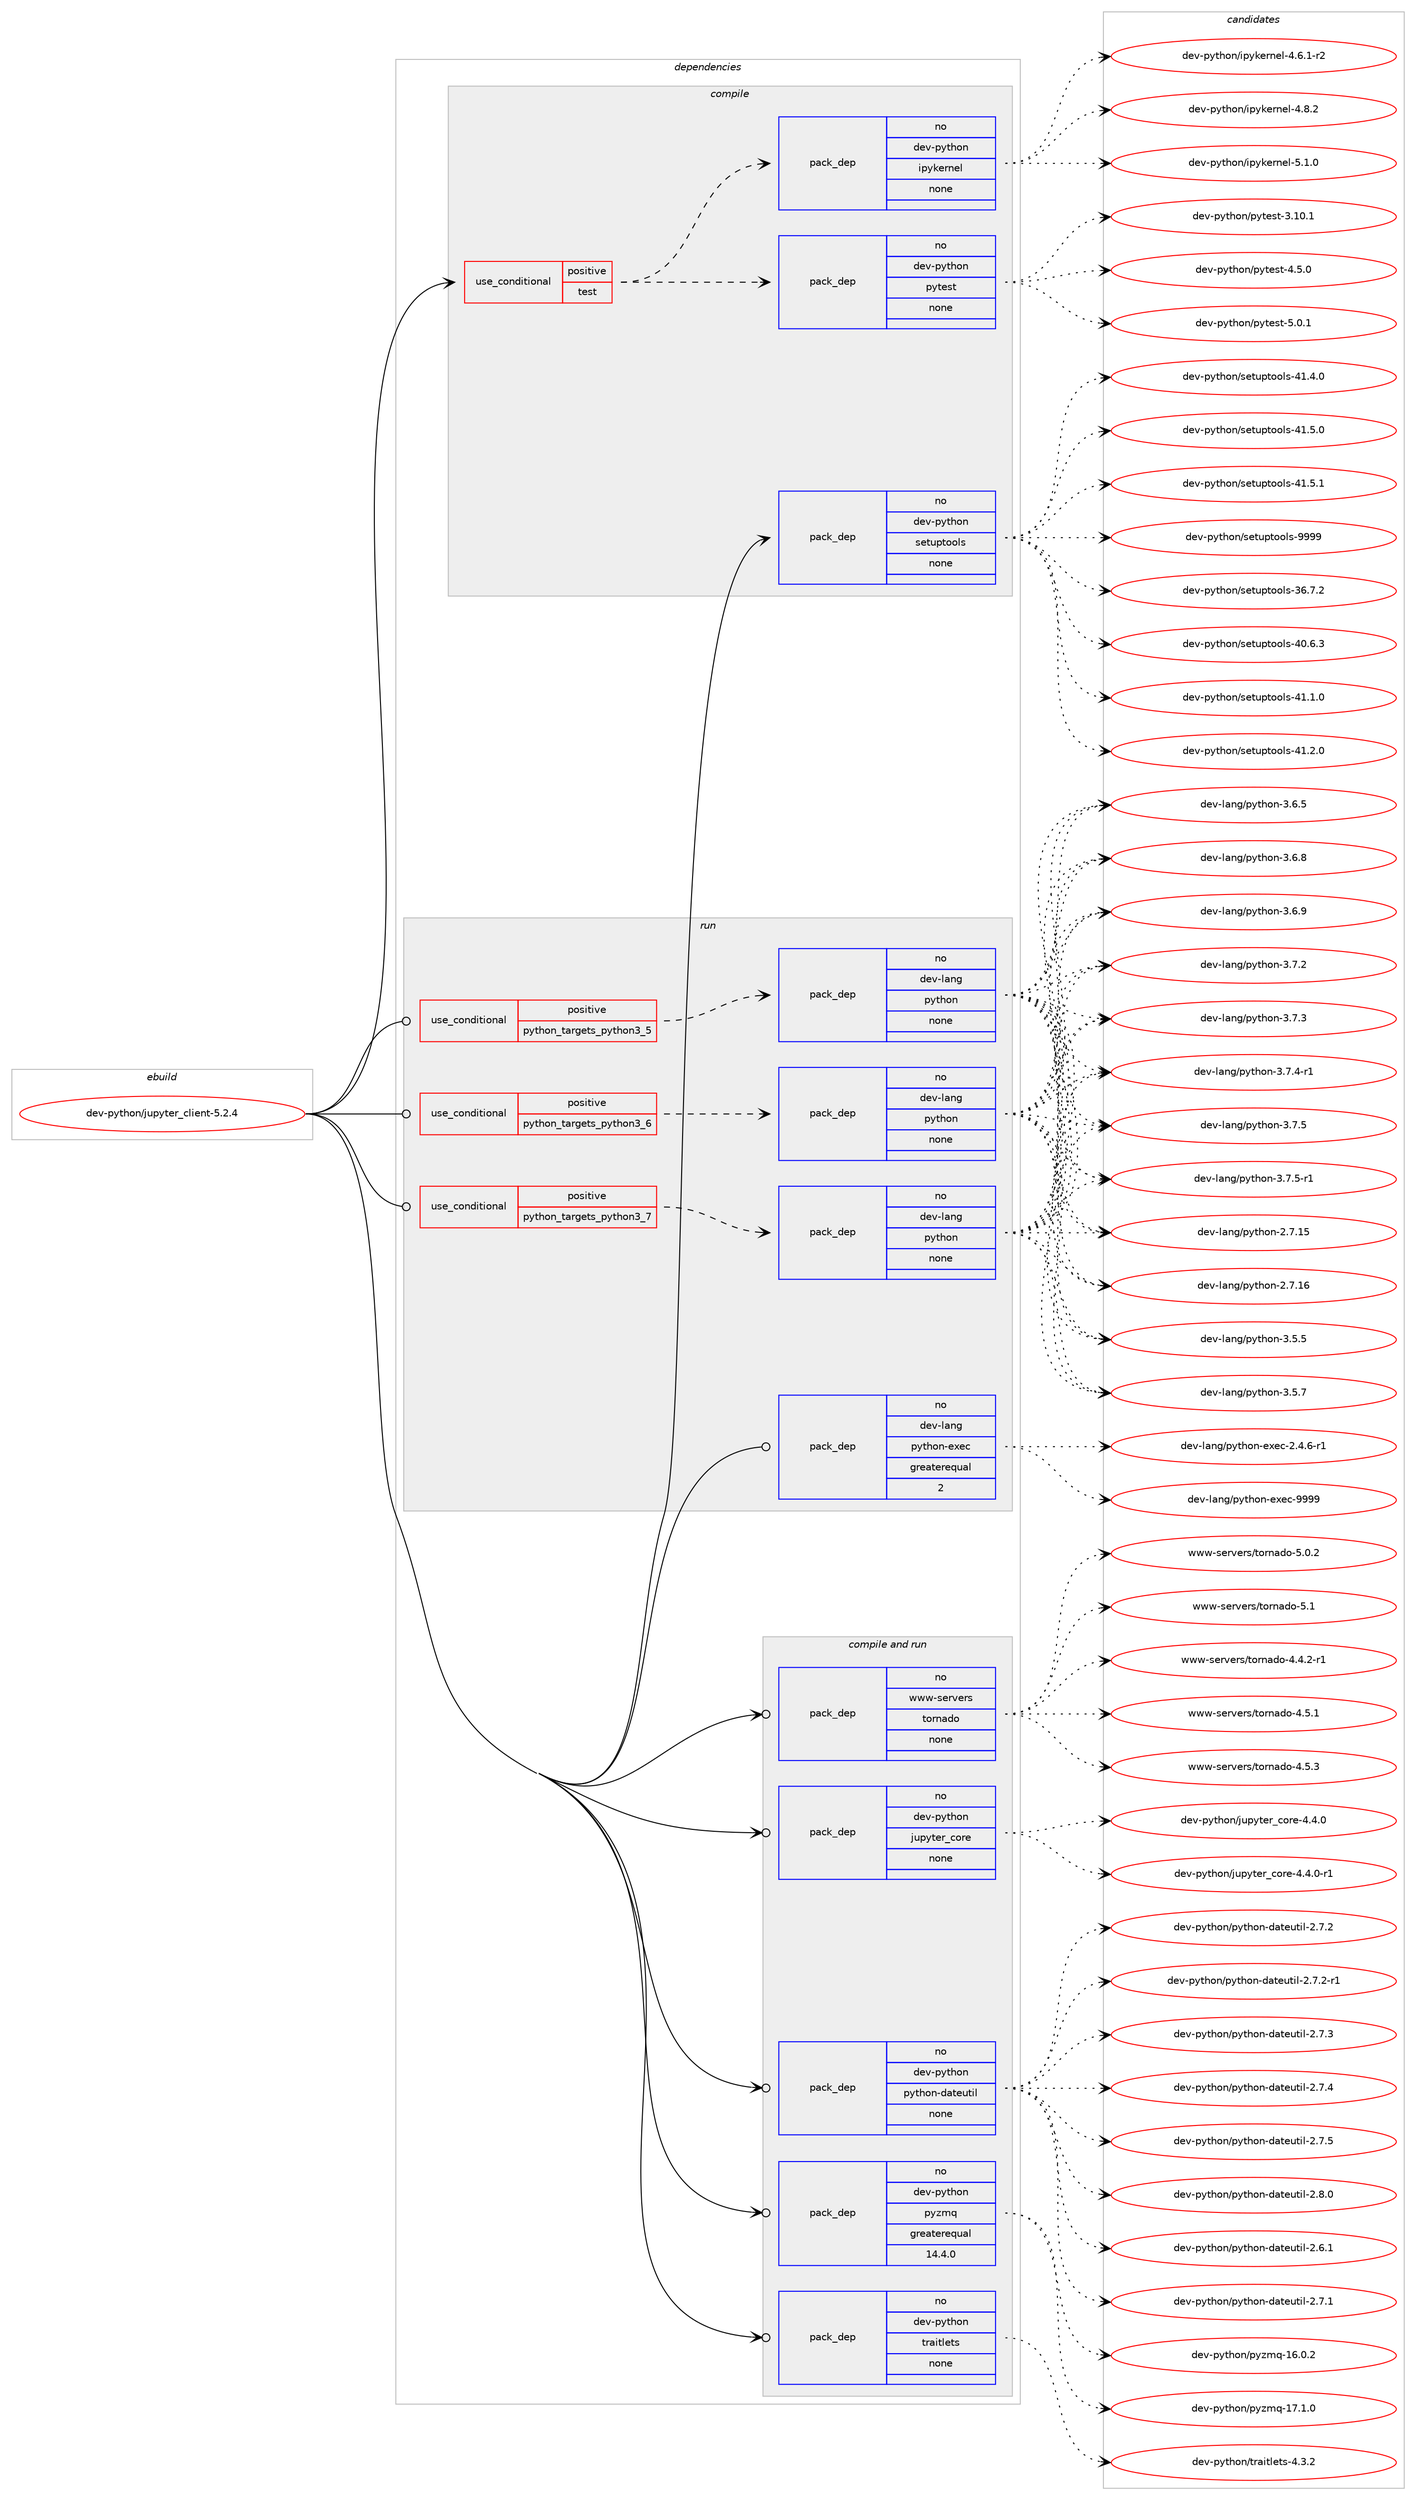 digraph prolog {

# *************
# Graph options
# *************

newrank=true;
concentrate=true;
compound=true;
graph [rankdir=LR,fontname=Helvetica,fontsize=10,ranksep=1.5];#, ranksep=2.5, nodesep=0.2];
edge  [arrowhead=vee];
node  [fontname=Helvetica,fontsize=10];

# **********
# The ebuild
# **********

subgraph cluster_leftcol {
color=gray;
rank=same;
label=<<i>ebuild</i>>;
id [label="dev-python/jupyter_client-5.2.4", color=red, width=4, href="../dev-python/jupyter_client-5.2.4.svg"];
}

# ****************
# The dependencies
# ****************

subgraph cluster_midcol {
color=gray;
label=<<i>dependencies</i>>;
subgraph cluster_compile {
fillcolor="#eeeeee";
style=filled;
label=<<i>compile</i>>;
subgraph cond141649 {
dependency611857 [label=<<TABLE BORDER="0" CELLBORDER="1" CELLSPACING="0" CELLPADDING="4"><TR><TD ROWSPAN="3" CELLPADDING="10">use_conditional</TD></TR><TR><TD>positive</TD></TR><TR><TD>test</TD></TR></TABLE>>, shape=none, color=red];
subgraph pack458405 {
dependency611858 [label=<<TABLE BORDER="0" CELLBORDER="1" CELLSPACING="0" CELLPADDING="4" WIDTH="220"><TR><TD ROWSPAN="6" CELLPADDING="30">pack_dep</TD></TR><TR><TD WIDTH="110">no</TD></TR><TR><TD>dev-python</TD></TR><TR><TD>pytest</TD></TR><TR><TD>none</TD></TR><TR><TD></TD></TR></TABLE>>, shape=none, color=blue];
}
dependency611857:e -> dependency611858:w [weight=20,style="dashed",arrowhead="vee"];
subgraph pack458406 {
dependency611859 [label=<<TABLE BORDER="0" CELLBORDER="1" CELLSPACING="0" CELLPADDING="4" WIDTH="220"><TR><TD ROWSPAN="6" CELLPADDING="30">pack_dep</TD></TR><TR><TD WIDTH="110">no</TD></TR><TR><TD>dev-python</TD></TR><TR><TD>ipykernel</TD></TR><TR><TD>none</TD></TR><TR><TD></TD></TR></TABLE>>, shape=none, color=blue];
}
dependency611857:e -> dependency611859:w [weight=20,style="dashed",arrowhead="vee"];
}
id:e -> dependency611857:w [weight=20,style="solid",arrowhead="vee"];
subgraph pack458407 {
dependency611860 [label=<<TABLE BORDER="0" CELLBORDER="1" CELLSPACING="0" CELLPADDING="4" WIDTH="220"><TR><TD ROWSPAN="6" CELLPADDING="30">pack_dep</TD></TR><TR><TD WIDTH="110">no</TD></TR><TR><TD>dev-python</TD></TR><TR><TD>setuptools</TD></TR><TR><TD>none</TD></TR><TR><TD></TD></TR></TABLE>>, shape=none, color=blue];
}
id:e -> dependency611860:w [weight=20,style="solid",arrowhead="vee"];
}
subgraph cluster_compileandrun {
fillcolor="#eeeeee";
style=filled;
label=<<i>compile and run</i>>;
subgraph pack458408 {
dependency611861 [label=<<TABLE BORDER="0" CELLBORDER="1" CELLSPACING="0" CELLPADDING="4" WIDTH="220"><TR><TD ROWSPAN="6" CELLPADDING="30">pack_dep</TD></TR><TR><TD WIDTH="110">no</TD></TR><TR><TD>dev-python</TD></TR><TR><TD>jupyter_core</TD></TR><TR><TD>none</TD></TR><TR><TD></TD></TR></TABLE>>, shape=none, color=blue];
}
id:e -> dependency611861:w [weight=20,style="solid",arrowhead="odotvee"];
subgraph pack458409 {
dependency611862 [label=<<TABLE BORDER="0" CELLBORDER="1" CELLSPACING="0" CELLPADDING="4" WIDTH="220"><TR><TD ROWSPAN="6" CELLPADDING="30">pack_dep</TD></TR><TR><TD WIDTH="110">no</TD></TR><TR><TD>dev-python</TD></TR><TR><TD>python-dateutil</TD></TR><TR><TD>none</TD></TR><TR><TD></TD></TR></TABLE>>, shape=none, color=blue];
}
id:e -> dependency611862:w [weight=20,style="solid",arrowhead="odotvee"];
subgraph pack458410 {
dependency611863 [label=<<TABLE BORDER="0" CELLBORDER="1" CELLSPACING="0" CELLPADDING="4" WIDTH="220"><TR><TD ROWSPAN="6" CELLPADDING="30">pack_dep</TD></TR><TR><TD WIDTH="110">no</TD></TR><TR><TD>dev-python</TD></TR><TR><TD>pyzmq</TD></TR><TR><TD>greaterequal</TD></TR><TR><TD>14.4.0</TD></TR></TABLE>>, shape=none, color=blue];
}
id:e -> dependency611863:w [weight=20,style="solid",arrowhead="odotvee"];
subgraph pack458411 {
dependency611864 [label=<<TABLE BORDER="0" CELLBORDER="1" CELLSPACING="0" CELLPADDING="4" WIDTH="220"><TR><TD ROWSPAN="6" CELLPADDING="30">pack_dep</TD></TR><TR><TD WIDTH="110">no</TD></TR><TR><TD>dev-python</TD></TR><TR><TD>traitlets</TD></TR><TR><TD>none</TD></TR><TR><TD></TD></TR></TABLE>>, shape=none, color=blue];
}
id:e -> dependency611864:w [weight=20,style="solid",arrowhead="odotvee"];
subgraph pack458412 {
dependency611865 [label=<<TABLE BORDER="0" CELLBORDER="1" CELLSPACING="0" CELLPADDING="4" WIDTH="220"><TR><TD ROWSPAN="6" CELLPADDING="30">pack_dep</TD></TR><TR><TD WIDTH="110">no</TD></TR><TR><TD>www-servers</TD></TR><TR><TD>tornado</TD></TR><TR><TD>none</TD></TR><TR><TD></TD></TR></TABLE>>, shape=none, color=blue];
}
id:e -> dependency611865:w [weight=20,style="solid",arrowhead="odotvee"];
}
subgraph cluster_run {
fillcolor="#eeeeee";
style=filled;
label=<<i>run</i>>;
subgraph cond141650 {
dependency611866 [label=<<TABLE BORDER="0" CELLBORDER="1" CELLSPACING="0" CELLPADDING="4"><TR><TD ROWSPAN="3" CELLPADDING="10">use_conditional</TD></TR><TR><TD>positive</TD></TR><TR><TD>python_targets_python3_5</TD></TR></TABLE>>, shape=none, color=red];
subgraph pack458413 {
dependency611867 [label=<<TABLE BORDER="0" CELLBORDER="1" CELLSPACING="0" CELLPADDING="4" WIDTH="220"><TR><TD ROWSPAN="6" CELLPADDING="30">pack_dep</TD></TR><TR><TD WIDTH="110">no</TD></TR><TR><TD>dev-lang</TD></TR><TR><TD>python</TD></TR><TR><TD>none</TD></TR><TR><TD></TD></TR></TABLE>>, shape=none, color=blue];
}
dependency611866:e -> dependency611867:w [weight=20,style="dashed",arrowhead="vee"];
}
id:e -> dependency611866:w [weight=20,style="solid",arrowhead="odot"];
subgraph cond141651 {
dependency611868 [label=<<TABLE BORDER="0" CELLBORDER="1" CELLSPACING="0" CELLPADDING="4"><TR><TD ROWSPAN="3" CELLPADDING="10">use_conditional</TD></TR><TR><TD>positive</TD></TR><TR><TD>python_targets_python3_6</TD></TR></TABLE>>, shape=none, color=red];
subgraph pack458414 {
dependency611869 [label=<<TABLE BORDER="0" CELLBORDER="1" CELLSPACING="0" CELLPADDING="4" WIDTH="220"><TR><TD ROWSPAN="6" CELLPADDING="30">pack_dep</TD></TR><TR><TD WIDTH="110">no</TD></TR><TR><TD>dev-lang</TD></TR><TR><TD>python</TD></TR><TR><TD>none</TD></TR><TR><TD></TD></TR></TABLE>>, shape=none, color=blue];
}
dependency611868:e -> dependency611869:w [weight=20,style="dashed",arrowhead="vee"];
}
id:e -> dependency611868:w [weight=20,style="solid",arrowhead="odot"];
subgraph cond141652 {
dependency611870 [label=<<TABLE BORDER="0" CELLBORDER="1" CELLSPACING="0" CELLPADDING="4"><TR><TD ROWSPAN="3" CELLPADDING="10">use_conditional</TD></TR><TR><TD>positive</TD></TR><TR><TD>python_targets_python3_7</TD></TR></TABLE>>, shape=none, color=red];
subgraph pack458415 {
dependency611871 [label=<<TABLE BORDER="0" CELLBORDER="1" CELLSPACING="0" CELLPADDING="4" WIDTH="220"><TR><TD ROWSPAN="6" CELLPADDING="30">pack_dep</TD></TR><TR><TD WIDTH="110">no</TD></TR><TR><TD>dev-lang</TD></TR><TR><TD>python</TD></TR><TR><TD>none</TD></TR><TR><TD></TD></TR></TABLE>>, shape=none, color=blue];
}
dependency611870:e -> dependency611871:w [weight=20,style="dashed",arrowhead="vee"];
}
id:e -> dependency611870:w [weight=20,style="solid",arrowhead="odot"];
subgraph pack458416 {
dependency611872 [label=<<TABLE BORDER="0" CELLBORDER="1" CELLSPACING="0" CELLPADDING="4" WIDTH="220"><TR><TD ROWSPAN="6" CELLPADDING="30">pack_dep</TD></TR><TR><TD WIDTH="110">no</TD></TR><TR><TD>dev-lang</TD></TR><TR><TD>python-exec</TD></TR><TR><TD>greaterequal</TD></TR><TR><TD>2</TD></TR></TABLE>>, shape=none, color=blue];
}
id:e -> dependency611872:w [weight=20,style="solid",arrowhead="odot"];
}
}

# **************
# The candidates
# **************

subgraph cluster_choices {
rank=same;
color=gray;
label=<<i>candidates</i>>;

subgraph choice458405 {
color=black;
nodesep=1;
choice100101118451121211161041111104711212111610111511645514649484649 [label="dev-python/pytest-3.10.1", color=red, width=4,href="../dev-python/pytest-3.10.1.svg"];
choice1001011184511212111610411111047112121116101115116455246534648 [label="dev-python/pytest-4.5.0", color=red, width=4,href="../dev-python/pytest-4.5.0.svg"];
choice1001011184511212111610411111047112121116101115116455346484649 [label="dev-python/pytest-5.0.1", color=red, width=4,href="../dev-python/pytest-5.0.1.svg"];
dependency611858:e -> choice100101118451121211161041111104711212111610111511645514649484649:w [style=dotted,weight="100"];
dependency611858:e -> choice1001011184511212111610411111047112121116101115116455246534648:w [style=dotted,weight="100"];
dependency611858:e -> choice1001011184511212111610411111047112121116101115116455346484649:w [style=dotted,weight="100"];
}
subgraph choice458406 {
color=black;
nodesep=1;
choice10010111845112121116104111110471051121211071011141101011084552465446494511450 [label="dev-python/ipykernel-4.6.1-r2", color=red, width=4,href="../dev-python/ipykernel-4.6.1-r2.svg"];
choice1001011184511212111610411111047105112121107101114110101108455246564650 [label="dev-python/ipykernel-4.8.2", color=red, width=4,href="../dev-python/ipykernel-4.8.2.svg"];
choice1001011184511212111610411111047105112121107101114110101108455346494648 [label="dev-python/ipykernel-5.1.0", color=red, width=4,href="../dev-python/ipykernel-5.1.0.svg"];
dependency611859:e -> choice10010111845112121116104111110471051121211071011141101011084552465446494511450:w [style=dotted,weight="100"];
dependency611859:e -> choice1001011184511212111610411111047105112121107101114110101108455246564650:w [style=dotted,weight="100"];
dependency611859:e -> choice1001011184511212111610411111047105112121107101114110101108455346494648:w [style=dotted,weight="100"];
}
subgraph choice458407 {
color=black;
nodesep=1;
choice100101118451121211161041111104711510111611711211611111110811545515446554650 [label="dev-python/setuptools-36.7.2", color=red, width=4,href="../dev-python/setuptools-36.7.2.svg"];
choice100101118451121211161041111104711510111611711211611111110811545524846544651 [label="dev-python/setuptools-40.6.3", color=red, width=4,href="../dev-python/setuptools-40.6.3.svg"];
choice100101118451121211161041111104711510111611711211611111110811545524946494648 [label="dev-python/setuptools-41.1.0", color=red, width=4,href="../dev-python/setuptools-41.1.0.svg"];
choice100101118451121211161041111104711510111611711211611111110811545524946504648 [label="dev-python/setuptools-41.2.0", color=red, width=4,href="../dev-python/setuptools-41.2.0.svg"];
choice100101118451121211161041111104711510111611711211611111110811545524946524648 [label="dev-python/setuptools-41.4.0", color=red, width=4,href="../dev-python/setuptools-41.4.0.svg"];
choice100101118451121211161041111104711510111611711211611111110811545524946534648 [label="dev-python/setuptools-41.5.0", color=red, width=4,href="../dev-python/setuptools-41.5.0.svg"];
choice100101118451121211161041111104711510111611711211611111110811545524946534649 [label="dev-python/setuptools-41.5.1", color=red, width=4,href="../dev-python/setuptools-41.5.1.svg"];
choice10010111845112121116104111110471151011161171121161111111081154557575757 [label="dev-python/setuptools-9999", color=red, width=4,href="../dev-python/setuptools-9999.svg"];
dependency611860:e -> choice100101118451121211161041111104711510111611711211611111110811545515446554650:w [style=dotted,weight="100"];
dependency611860:e -> choice100101118451121211161041111104711510111611711211611111110811545524846544651:w [style=dotted,weight="100"];
dependency611860:e -> choice100101118451121211161041111104711510111611711211611111110811545524946494648:w [style=dotted,weight="100"];
dependency611860:e -> choice100101118451121211161041111104711510111611711211611111110811545524946504648:w [style=dotted,weight="100"];
dependency611860:e -> choice100101118451121211161041111104711510111611711211611111110811545524946524648:w [style=dotted,weight="100"];
dependency611860:e -> choice100101118451121211161041111104711510111611711211611111110811545524946534648:w [style=dotted,weight="100"];
dependency611860:e -> choice100101118451121211161041111104711510111611711211611111110811545524946534649:w [style=dotted,weight="100"];
dependency611860:e -> choice10010111845112121116104111110471151011161171121161111111081154557575757:w [style=dotted,weight="100"];
}
subgraph choice458408 {
color=black;
nodesep=1;
choice10010111845112121116104111110471061171121211161011149599111114101455246524648 [label="dev-python/jupyter_core-4.4.0", color=red, width=4,href="../dev-python/jupyter_core-4.4.0.svg"];
choice100101118451121211161041111104710611711212111610111495991111141014552465246484511449 [label="dev-python/jupyter_core-4.4.0-r1", color=red, width=4,href="../dev-python/jupyter_core-4.4.0-r1.svg"];
dependency611861:e -> choice10010111845112121116104111110471061171121211161011149599111114101455246524648:w [style=dotted,weight="100"];
dependency611861:e -> choice100101118451121211161041111104710611711212111610111495991111141014552465246484511449:w [style=dotted,weight="100"];
}
subgraph choice458409 {
color=black;
nodesep=1;
choice10010111845112121116104111110471121211161041111104510097116101117116105108455046544649 [label="dev-python/python-dateutil-2.6.1", color=red, width=4,href="../dev-python/python-dateutil-2.6.1.svg"];
choice10010111845112121116104111110471121211161041111104510097116101117116105108455046554649 [label="dev-python/python-dateutil-2.7.1", color=red, width=4,href="../dev-python/python-dateutil-2.7.1.svg"];
choice10010111845112121116104111110471121211161041111104510097116101117116105108455046554650 [label="dev-python/python-dateutil-2.7.2", color=red, width=4,href="../dev-python/python-dateutil-2.7.2.svg"];
choice100101118451121211161041111104711212111610411111045100971161011171161051084550465546504511449 [label="dev-python/python-dateutil-2.7.2-r1", color=red, width=4,href="../dev-python/python-dateutil-2.7.2-r1.svg"];
choice10010111845112121116104111110471121211161041111104510097116101117116105108455046554651 [label="dev-python/python-dateutil-2.7.3", color=red, width=4,href="../dev-python/python-dateutil-2.7.3.svg"];
choice10010111845112121116104111110471121211161041111104510097116101117116105108455046554652 [label="dev-python/python-dateutil-2.7.4", color=red, width=4,href="../dev-python/python-dateutil-2.7.4.svg"];
choice10010111845112121116104111110471121211161041111104510097116101117116105108455046554653 [label="dev-python/python-dateutil-2.7.5", color=red, width=4,href="../dev-python/python-dateutil-2.7.5.svg"];
choice10010111845112121116104111110471121211161041111104510097116101117116105108455046564648 [label="dev-python/python-dateutil-2.8.0", color=red, width=4,href="../dev-python/python-dateutil-2.8.0.svg"];
dependency611862:e -> choice10010111845112121116104111110471121211161041111104510097116101117116105108455046544649:w [style=dotted,weight="100"];
dependency611862:e -> choice10010111845112121116104111110471121211161041111104510097116101117116105108455046554649:w [style=dotted,weight="100"];
dependency611862:e -> choice10010111845112121116104111110471121211161041111104510097116101117116105108455046554650:w [style=dotted,weight="100"];
dependency611862:e -> choice100101118451121211161041111104711212111610411111045100971161011171161051084550465546504511449:w [style=dotted,weight="100"];
dependency611862:e -> choice10010111845112121116104111110471121211161041111104510097116101117116105108455046554651:w [style=dotted,weight="100"];
dependency611862:e -> choice10010111845112121116104111110471121211161041111104510097116101117116105108455046554652:w [style=dotted,weight="100"];
dependency611862:e -> choice10010111845112121116104111110471121211161041111104510097116101117116105108455046554653:w [style=dotted,weight="100"];
dependency611862:e -> choice10010111845112121116104111110471121211161041111104510097116101117116105108455046564648:w [style=dotted,weight="100"];
}
subgraph choice458410 {
color=black;
nodesep=1;
choice100101118451121211161041111104711212112210911345495446484650 [label="dev-python/pyzmq-16.0.2", color=red, width=4,href="../dev-python/pyzmq-16.0.2.svg"];
choice100101118451121211161041111104711212112210911345495546494648 [label="dev-python/pyzmq-17.1.0", color=red, width=4,href="../dev-python/pyzmq-17.1.0.svg"];
dependency611863:e -> choice100101118451121211161041111104711212112210911345495446484650:w [style=dotted,weight="100"];
dependency611863:e -> choice100101118451121211161041111104711212112210911345495546494648:w [style=dotted,weight="100"];
}
subgraph choice458411 {
color=black;
nodesep=1;
choice100101118451121211161041111104711611497105116108101116115455246514650 [label="dev-python/traitlets-4.3.2", color=red, width=4,href="../dev-python/traitlets-4.3.2.svg"];
dependency611864:e -> choice100101118451121211161041111104711611497105116108101116115455246514650:w [style=dotted,weight="100"];
}
subgraph choice458412 {
color=black;
nodesep=1;
choice1191191194511510111411810111411547116111114110971001114552465246504511449 [label="www-servers/tornado-4.4.2-r1", color=red, width=4,href="../www-servers/tornado-4.4.2-r1.svg"];
choice119119119451151011141181011141154711611111411097100111455246534649 [label="www-servers/tornado-4.5.1", color=red, width=4,href="../www-servers/tornado-4.5.1.svg"];
choice119119119451151011141181011141154711611111411097100111455246534651 [label="www-servers/tornado-4.5.3", color=red, width=4,href="../www-servers/tornado-4.5.3.svg"];
choice119119119451151011141181011141154711611111411097100111455346484650 [label="www-servers/tornado-5.0.2", color=red, width=4,href="../www-servers/tornado-5.0.2.svg"];
choice11911911945115101114118101114115471161111141109710011145534649 [label="www-servers/tornado-5.1", color=red, width=4,href="../www-servers/tornado-5.1.svg"];
dependency611865:e -> choice1191191194511510111411810111411547116111114110971001114552465246504511449:w [style=dotted,weight="100"];
dependency611865:e -> choice119119119451151011141181011141154711611111411097100111455246534649:w [style=dotted,weight="100"];
dependency611865:e -> choice119119119451151011141181011141154711611111411097100111455246534651:w [style=dotted,weight="100"];
dependency611865:e -> choice119119119451151011141181011141154711611111411097100111455346484650:w [style=dotted,weight="100"];
dependency611865:e -> choice11911911945115101114118101114115471161111141109710011145534649:w [style=dotted,weight="100"];
}
subgraph choice458413 {
color=black;
nodesep=1;
choice10010111845108971101034711212111610411111045504655464953 [label="dev-lang/python-2.7.15", color=red, width=4,href="../dev-lang/python-2.7.15.svg"];
choice10010111845108971101034711212111610411111045504655464954 [label="dev-lang/python-2.7.16", color=red, width=4,href="../dev-lang/python-2.7.16.svg"];
choice100101118451089711010347112121116104111110455146534653 [label="dev-lang/python-3.5.5", color=red, width=4,href="../dev-lang/python-3.5.5.svg"];
choice100101118451089711010347112121116104111110455146534655 [label="dev-lang/python-3.5.7", color=red, width=4,href="../dev-lang/python-3.5.7.svg"];
choice100101118451089711010347112121116104111110455146544653 [label="dev-lang/python-3.6.5", color=red, width=4,href="../dev-lang/python-3.6.5.svg"];
choice100101118451089711010347112121116104111110455146544656 [label="dev-lang/python-3.6.8", color=red, width=4,href="../dev-lang/python-3.6.8.svg"];
choice100101118451089711010347112121116104111110455146544657 [label="dev-lang/python-3.6.9", color=red, width=4,href="../dev-lang/python-3.6.9.svg"];
choice100101118451089711010347112121116104111110455146554650 [label="dev-lang/python-3.7.2", color=red, width=4,href="../dev-lang/python-3.7.2.svg"];
choice100101118451089711010347112121116104111110455146554651 [label="dev-lang/python-3.7.3", color=red, width=4,href="../dev-lang/python-3.7.3.svg"];
choice1001011184510897110103471121211161041111104551465546524511449 [label="dev-lang/python-3.7.4-r1", color=red, width=4,href="../dev-lang/python-3.7.4-r1.svg"];
choice100101118451089711010347112121116104111110455146554653 [label="dev-lang/python-3.7.5", color=red, width=4,href="../dev-lang/python-3.7.5.svg"];
choice1001011184510897110103471121211161041111104551465546534511449 [label="dev-lang/python-3.7.5-r1", color=red, width=4,href="../dev-lang/python-3.7.5-r1.svg"];
dependency611867:e -> choice10010111845108971101034711212111610411111045504655464953:w [style=dotted,weight="100"];
dependency611867:e -> choice10010111845108971101034711212111610411111045504655464954:w [style=dotted,weight="100"];
dependency611867:e -> choice100101118451089711010347112121116104111110455146534653:w [style=dotted,weight="100"];
dependency611867:e -> choice100101118451089711010347112121116104111110455146534655:w [style=dotted,weight="100"];
dependency611867:e -> choice100101118451089711010347112121116104111110455146544653:w [style=dotted,weight="100"];
dependency611867:e -> choice100101118451089711010347112121116104111110455146544656:w [style=dotted,weight="100"];
dependency611867:e -> choice100101118451089711010347112121116104111110455146544657:w [style=dotted,weight="100"];
dependency611867:e -> choice100101118451089711010347112121116104111110455146554650:w [style=dotted,weight="100"];
dependency611867:e -> choice100101118451089711010347112121116104111110455146554651:w [style=dotted,weight="100"];
dependency611867:e -> choice1001011184510897110103471121211161041111104551465546524511449:w [style=dotted,weight="100"];
dependency611867:e -> choice100101118451089711010347112121116104111110455146554653:w [style=dotted,weight="100"];
dependency611867:e -> choice1001011184510897110103471121211161041111104551465546534511449:w [style=dotted,weight="100"];
}
subgraph choice458414 {
color=black;
nodesep=1;
choice10010111845108971101034711212111610411111045504655464953 [label="dev-lang/python-2.7.15", color=red, width=4,href="../dev-lang/python-2.7.15.svg"];
choice10010111845108971101034711212111610411111045504655464954 [label="dev-lang/python-2.7.16", color=red, width=4,href="../dev-lang/python-2.7.16.svg"];
choice100101118451089711010347112121116104111110455146534653 [label="dev-lang/python-3.5.5", color=red, width=4,href="../dev-lang/python-3.5.5.svg"];
choice100101118451089711010347112121116104111110455146534655 [label="dev-lang/python-3.5.7", color=red, width=4,href="../dev-lang/python-3.5.7.svg"];
choice100101118451089711010347112121116104111110455146544653 [label="dev-lang/python-3.6.5", color=red, width=4,href="../dev-lang/python-3.6.5.svg"];
choice100101118451089711010347112121116104111110455146544656 [label="dev-lang/python-3.6.8", color=red, width=4,href="../dev-lang/python-3.6.8.svg"];
choice100101118451089711010347112121116104111110455146544657 [label="dev-lang/python-3.6.9", color=red, width=4,href="../dev-lang/python-3.6.9.svg"];
choice100101118451089711010347112121116104111110455146554650 [label="dev-lang/python-3.7.2", color=red, width=4,href="../dev-lang/python-3.7.2.svg"];
choice100101118451089711010347112121116104111110455146554651 [label="dev-lang/python-3.7.3", color=red, width=4,href="../dev-lang/python-3.7.3.svg"];
choice1001011184510897110103471121211161041111104551465546524511449 [label="dev-lang/python-3.7.4-r1", color=red, width=4,href="../dev-lang/python-3.7.4-r1.svg"];
choice100101118451089711010347112121116104111110455146554653 [label="dev-lang/python-3.7.5", color=red, width=4,href="../dev-lang/python-3.7.5.svg"];
choice1001011184510897110103471121211161041111104551465546534511449 [label="dev-lang/python-3.7.5-r1", color=red, width=4,href="../dev-lang/python-3.7.5-r1.svg"];
dependency611869:e -> choice10010111845108971101034711212111610411111045504655464953:w [style=dotted,weight="100"];
dependency611869:e -> choice10010111845108971101034711212111610411111045504655464954:w [style=dotted,weight="100"];
dependency611869:e -> choice100101118451089711010347112121116104111110455146534653:w [style=dotted,weight="100"];
dependency611869:e -> choice100101118451089711010347112121116104111110455146534655:w [style=dotted,weight="100"];
dependency611869:e -> choice100101118451089711010347112121116104111110455146544653:w [style=dotted,weight="100"];
dependency611869:e -> choice100101118451089711010347112121116104111110455146544656:w [style=dotted,weight="100"];
dependency611869:e -> choice100101118451089711010347112121116104111110455146544657:w [style=dotted,weight="100"];
dependency611869:e -> choice100101118451089711010347112121116104111110455146554650:w [style=dotted,weight="100"];
dependency611869:e -> choice100101118451089711010347112121116104111110455146554651:w [style=dotted,weight="100"];
dependency611869:e -> choice1001011184510897110103471121211161041111104551465546524511449:w [style=dotted,weight="100"];
dependency611869:e -> choice100101118451089711010347112121116104111110455146554653:w [style=dotted,weight="100"];
dependency611869:e -> choice1001011184510897110103471121211161041111104551465546534511449:w [style=dotted,weight="100"];
}
subgraph choice458415 {
color=black;
nodesep=1;
choice10010111845108971101034711212111610411111045504655464953 [label="dev-lang/python-2.7.15", color=red, width=4,href="../dev-lang/python-2.7.15.svg"];
choice10010111845108971101034711212111610411111045504655464954 [label="dev-lang/python-2.7.16", color=red, width=4,href="../dev-lang/python-2.7.16.svg"];
choice100101118451089711010347112121116104111110455146534653 [label="dev-lang/python-3.5.5", color=red, width=4,href="../dev-lang/python-3.5.5.svg"];
choice100101118451089711010347112121116104111110455146534655 [label="dev-lang/python-3.5.7", color=red, width=4,href="../dev-lang/python-3.5.7.svg"];
choice100101118451089711010347112121116104111110455146544653 [label="dev-lang/python-3.6.5", color=red, width=4,href="../dev-lang/python-3.6.5.svg"];
choice100101118451089711010347112121116104111110455146544656 [label="dev-lang/python-3.6.8", color=red, width=4,href="../dev-lang/python-3.6.8.svg"];
choice100101118451089711010347112121116104111110455146544657 [label="dev-lang/python-3.6.9", color=red, width=4,href="../dev-lang/python-3.6.9.svg"];
choice100101118451089711010347112121116104111110455146554650 [label="dev-lang/python-3.7.2", color=red, width=4,href="../dev-lang/python-3.7.2.svg"];
choice100101118451089711010347112121116104111110455146554651 [label="dev-lang/python-3.7.3", color=red, width=4,href="../dev-lang/python-3.7.3.svg"];
choice1001011184510897110103471121211161041111104551465546524511449 [label="dev-lang/python-3.7.4-r1", color=red, width=4,href="../dev-lang/python-3.7.4-r1.svg"];
choice100101118451089711010347112121116104111110455146554653 [label="dev-lang/python-3.7.5", color=red, width=4,href="../dev-lang/python-3.7.5.svg"];
choice1001011184510897110103471121211161041111104551465546534511449 [label="dev-lang/python-3.7.5-r1", color=red, width=4,href="../dev-lang/python-3.7.5-r1.svg"];
dependency611871:e -> choice10010111845108971101034711212111610411111045504655464953:w [style=dotted,weight="100"];
dependency611871:e -> choice10010111845108971101034711212111610411111045504655464954:w [style=dotted,weight="100"];
dependency611871:e -> choice100101118451089711010347112121116104111110455146534653:w [style=dotted,weight="100"];
dependency611871:e -> choice100101118451089711010347112121116104111110455146534655:w [style=dotted,weight="100"];
dependency611871:e -> choice100101118451089711010347112121116104111110455146544653:w [style=dotted,weight="100"];
dependency611871:e -> choice100101118451089711010347112121116104111110455146544656:w [style=dotted,weight="100"];
dependency611871:e -> choice100101118451089711010347112121116104111110455146544657:w [style=dotted,weight="100"];
dependency611871:e -> choice100101118451089711010347112121116104111110455146554650:w [style=dotted,weight="100"];
dependency611871:e -> choice100101118451089711010347112121116104111110455146554651:w [style=dotted,weight="100"];
dependency611871:e -> choice1001011184510897110103471121211161041111104551465546524511449:w [style=dotted,weight="100"];
dependency611871:e -> choice100101118451089711010347112121116104111110455146554653:w [style=dotted,weight="100"];
dependency611871:e -> choice1001011184510897110103471121211161041111104551465546534511449:w [style=dotted,weight="100"];
}
subgraph choice458416 {
color=black;
nodesep=1;
choice10010111845108971101034711212111610411111045101120101994550465246544511449 [label="dev-lang/python-exec-2.4.6-r1", color=red, width=4,href="../dev-lang/python-exec-2.4.6-r1.svg"];
choice10010111845108971101034711212111610411111045101120101994557575757 [label="dev-lang/python-exec-9999", color=red, width=4,href="../dev-lang/python-exec-9999.svg"];
dependency611872:e -> choice10010111845108971101034711212111610411111045101120101994550465246544511449:w [style=dotted,weight="100"];
dependency611872:e -> choice10010111845108971101034711212111610411111045101120101994557575757:w [style=dotted,weight="100"];
}
}

}
